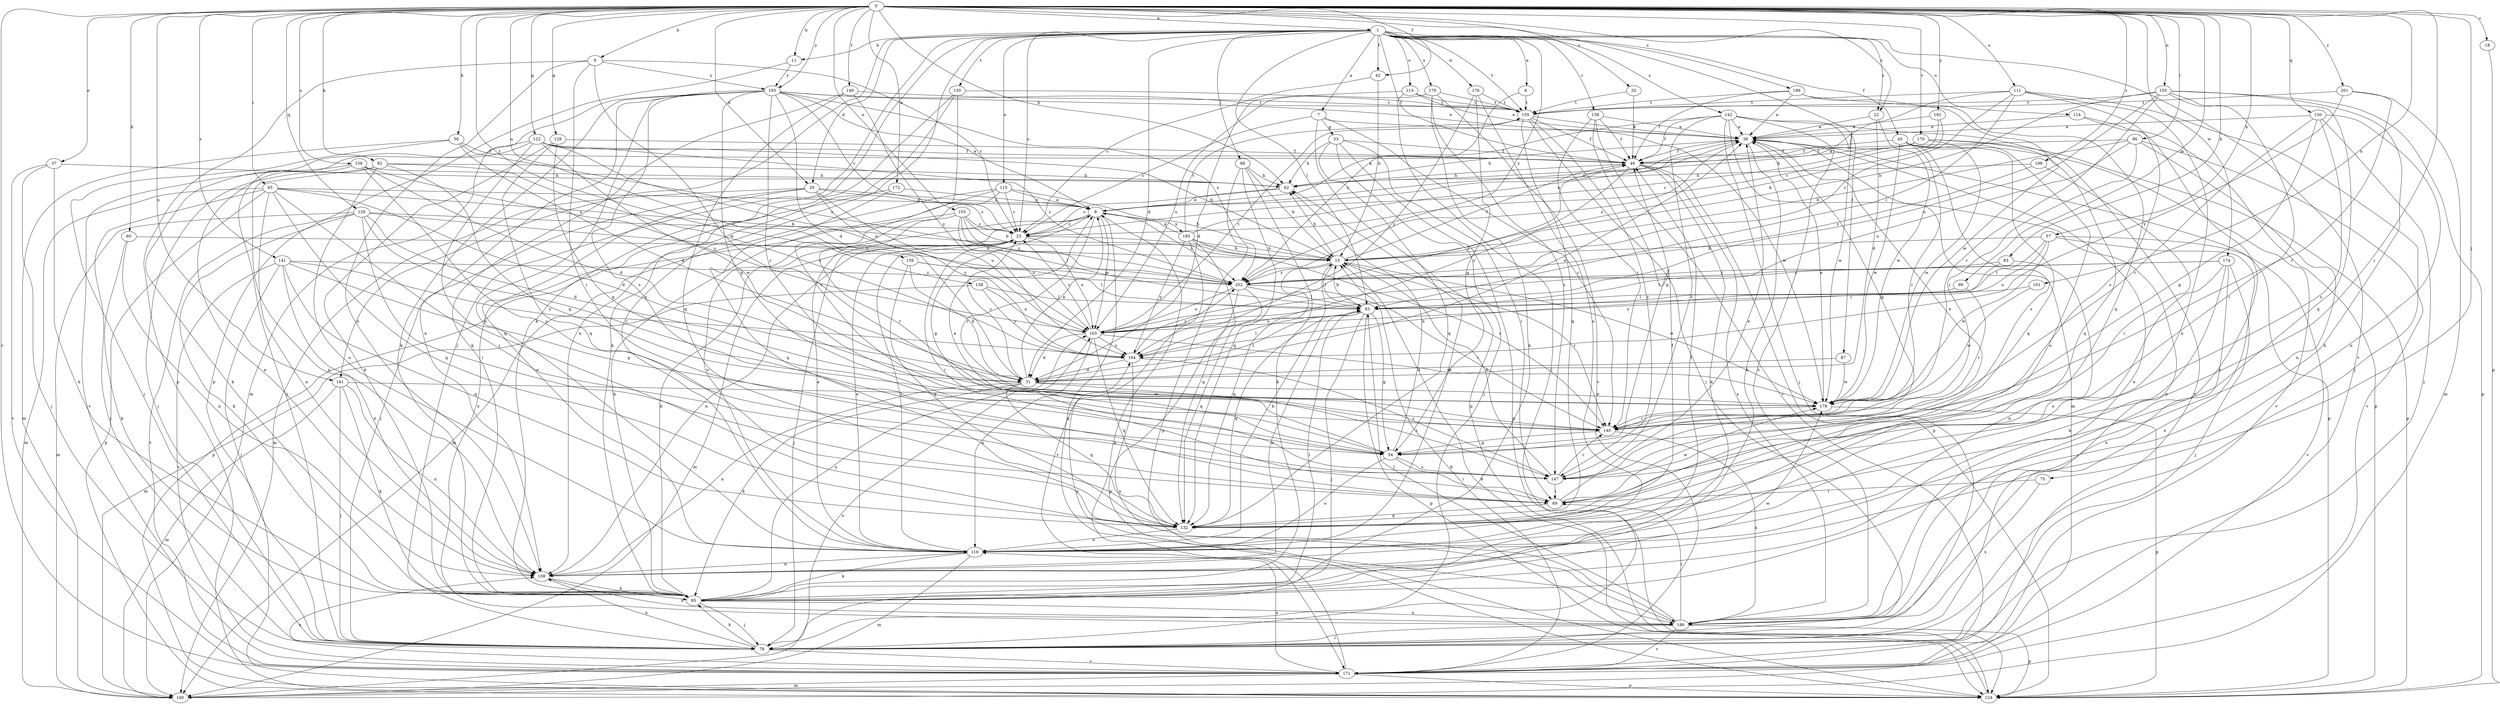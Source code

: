 strict digraph  {
0;
1;
6;
7;
8;
9;
11;
15;
18;
20;
22;
23;
29;
31;
37;
38;
42;
45;
46;
53;
54;
56;
57;
60;
62;
65;
69;
75;
78;
82;
83;
85;
86;
87;
88;
93;
99;
100;
101;
103;
105;
108;
111;
113;
114;
115;
116;
122;
124;
128;
129;
130;
132;
138;
139;
140;
141;
142;
147;
149;
150;
155;
158;
159;
161;
163;
170;
171;
172;
174;
176;
178;
179;
185;
186;
192;
193;
194;
196;
198;
201;
202;
0 -> 1  [label=a];
0 -> 9  [label=b];
0 -> 11  [label=b];
0 -> 18  [label=c];
0 -> 20  [label=c];
0 -> 22  [label=c];
0 -> 29  [label=d];
0 -> 37  [label=e];
0 -> 42  [label=f];
0 -> 56  [label=h];
0 -> 57  [label=h];
0 -> 60  [label=h];
0 -> 62  [label=h];
0 -> 65  [label=i];
0 -> 69  [label=i];
0 -> 75  [label=j];
0 -> 82  [label=k];
0 -> 83  [label=k];
0 -> 86  [label=l];
0 -> 99  [label=m];
0 -> 101  [label=n];
0 -> 103  [label=n];
0 -> 105  [label=n];
0 -> 111  [label=o];
0 -> 122  [label=p];
0 -> 128  [label=q];
0 -> 129  [label=q];
0 -> 130  [label=q];
0 -> 138  [label=r];
0 -> 141  [label=s];
0 -> 149  [label=t];
0 -> 158  [label=u];
0 -> 159  [label=u];
0 -> 161  [label=u];
0 -> 170  [label=v];
0 -> 171  [label=v];
0 -> 172  [label=w];
0 -> 174  [label=w];
0 -> 192  [label=y];
0 -> 193  [label=y];
0 -> 196  [label=z];
0 -> 198  [label=z];
0 -> 201  [label=z];
1 -> 6  [label=a];
1 -> 7  [label=a];
1 -> 11  [label=b];
1 -> 22  [label=c];
1 -> 23  [label=c];
1 -> 29  [label=d];
1 -> 31  [label=d];
1 -> 42  [label=f];
1 -> 45  [label=f];
1 -> 46  [label=f];
1 -> 78  [label=j];
1 -> 85  [label=k];
1 -> 87  [label=l];
1 -> 88  [label=l];
1 -> 93  [label=l];
1 -> 113  [label=o];
1 -> 114  [label=o];
1 -> 115  [label=o];
1 -> 116  [label=o];
1 -> 139  [label=r];
1 -> 142  [label=s];
1 -> 150  [label=t];
1 -> 155  [label=t];
1 -> 161  [label=u];
1 -> 171  [label=v];
1 -> 176  [label=w];
1 -> 179  [label=x];
1 -> 202  [label=z];
6 -> 155  [label=t];
6 -> 202  [label=z];
7 -> 23  [label=c];
7 -> 53  [label=g];
7 -> 124  [label=p];
7 -> 140  [label=r];
7 -> 178  [label=w];
8 -> 23  [label=c];
8 -> 38  [label=e];
8 -> 54  [label=g];
8 -> 85  [label=k];
8 -> 140  [label=r];
8 -> 163  [label=u];
8 -> 185  [label=x];
8 -> 186  [label=x];
8 -> 202  [label=z];
9 -> 23  [label=c];
9 -> 69  [label=i];
9 -> 108  [label=n];
9 -> 124  [label=p];
9 -> 178  [label=w];
9 -> 193  [label=y];
11 -> 124  [label=p];
11 -> 193  [label=y];
15 -> 46  [label=f];
15 -> 62  [label=h];
15 -> 93  [label=l];
15 -> 132  [label=q];
15 -> 140  [label=r];
15 -> 178  [label=w];
15 -> 202  [label=z];
18 -> 124  [label=p];
20 -> 46  [label=f];
20 -> 155  [label=t];
22 -> 31  [label=d];
22 -> 38  [label=e];
22 -> 178  [label=w];
23 -> 15  [label=b];
23 -> 69  [label=i];
23 -> 78  [label=j];
23 -> 100  [label=m];
23 -> 108  [label=n];
23 -> 116  [label=o];
23 -> 163  [label=u];
29 -> 8  [label=a];
29 -> 23  [label=c];
29 -> 78  [label=j];
29 -> 100  [label=m];
29 -> 116  [label=o];
29 -> 163  [label=u];
29 -> 194  [label=y];
31 -> 8  [label=a];
31 -> 23  [label=c];
31 -> 38  [label=e];
31 -> 85  [label=k];
31 -> 93  [label=l];
31 -> 108  [label=n];
31 -> 132  [label=q];
31 -> 147  [label=s];
31 -> 178  [label=w];
37 -> 62  [label=h];
37 -> 78  [label=j];
37 -> 85  [label=k];
37 -> 171  [label=v];
38 -> 46  [label=f];
38 -> 54  [label=g];
38 -> 62  [label=h];
38 -> 85  [label=k];
38 -> 124  [label=p];
38 -> 202  [label=z];
42 -> 15  [label=b];
42 -> 23  [label=c];
45 -> 46  [label=f];
45 -> 116  [label=o];
45 -> 132  [label=q];
45 -> 140  [label=r];
45 -> 147  [label=s];
45 -> 171  [label=v];
45 -> 178  [label=w];
46 -> 62  [label=h];
46 -> 85  [label=k];
46 -> 124  [label=p];
46 -> 186  [label=x];
46 -> 194  [label=y];
53 -> 46  [label=f];
53 -> 62  [label=h];
53 -> 69  [label=i];
53 -> 78  [label=j];
53 -> 124  [label=p];
53 -> 132  [label=q];
54 -> 8  [label=a];
54 -> 62  [label=h];
54 -> 69  [label=i];
54 -> 116  [label=o];
54 -> 147  [label=s];
56 -> 31  [label=d];
56 -> 46  [label=f];
56 -> 78  [label=j];
56 -> 100  [label=m];
56 -> 202  [label=z];
57 -> 15  [label=b];
57 -> 93  [label=l];
57 -> 163  [label=u];
57 -> 171  [label=v];
57 -> 178  [label=w];
57 -> 186  [label=x];
60 -> 15  [label=b];
60 -> 85  [label=k];
60 -> 108  [label=n];
62 -> 8  [label=a];
62 -> 23  [label=c];
65 -> 8  [label=a];
65 -> 15  [label=b];
65 -> 31  [label=d];
65 -> 69  [label=i];
65 -> 78  [label=j];
65 -> 100  [label=m];
65 -> 108  [label=n];
65 -> 124  [label=p];
65 -> 132  [label=q];
69 -> 38  [label=e];
69 -> 132  [label=q];
69 -> 178  [label=w];
75 -> 69  [label=i];
75 -> 186  [label=x];
78 -> 38  [label=e];
78 -> 85  [label=k];
78 -> 108  [label=n];
78 -> 171  [label=v];
82 -> 54  [label=g];
82 -> 62  [label=h];
82 -> 78  [label=j];
82 -> 108  [label=n];
82 -> 116  [label=o];
82 -> 194  [label=y];
83 -> 108  [label=n];
83 -> 194  [label=y];
83 -> 202  [label=z];
85 -> 78  [label=j];
85 -> 93  [label=l];
85 -> 163  [label=u];
85 -> 178  [label=w];
85 -> 186  [label=x];
86 -> 15  [label=b];
86 -> 46  [label=f];
86 -> 108  [label=n];
86 -> 140  [label=r];
86 -> 163  [label=u];
86 -> 171  [label=v];
87 -> 31  [label=d];
87 -> 178  [label=w];
88 -> 15  [label=b];
88 -> 62  [label=h];
88 -> 85  [label=k];
88 -> 124  [label=p];
88 -> 132  [label=q];
93 -> 15  [label=b];
93 -> 54  [label=g];
93 -> 78  [label=j];
93 -> 108  [label=n];
93 -> 124  [label=p];
93 -> 132  [label=q];
93 -> 163  [label=u];
99 -> 93  [label=l];
99 -> 140  [label=r];
100 -> 163  [label=u];
101 -> 93  [label=l];
101 -> 178  [label=w];
103 -> 15  [label=b];
103 -> 23  [label=c];
103 -> 93  [label=l];
103 -> 124  [label=p];
103 -> 140  [label=r];
103 -> 163  [label=u];
103 -> 202  [label=z];
105 -> 15  [label=b];
105 -> 69  [label=i];
105 -> 85  [label=k];
105 -> 124  [label=p];
105 -> 132  [label=q];
105 -> 140  [label=r];
105 -> 155  [label=t];
105 -> 163  [label=u];
108 -> 85  [label=k];
108 -> 186  [label=x];
111 -> 8  [label=a];
111 -> 78  [label=j];
111 -> 93  [label=l];
111 -> 108  [label=n];
111 -> 147  [label=s];
111 -> 155  [label=t];
111 -> 202  [label=z];
113 -> 31  [label=d];
113 -> 38  [label=e];
113 -> 78  [label=j];
113 -> 155  [label=t];
114 -> 38  [label=e];
114 -> 124  [label=p];
114 -> 186  [label=x];
115 -> 8  [label=a];
115 -> 15  [label=b];
115 -> 23  [label=c];
115 -> 85  [label=k];
115 -> 100  [label=m];
115 -> 116  [label=o];
116 -> 8  [label=a];
116 -> 15  [label=b];
116 -> 23  [label=c];
116 -> 46  [label=f];
116 -> 62  [label=h];
116 -> 85  [label=k];
116 -> 100  [label=m];
116 -> 108  [label=n];
122 -> 15  [label=b];
122 -> 46  [label=f];
122 -> 78  [label=j];
122 -> 132  [label=q];
122 -> 163  [label=u];
122 -> 171  [label=v];
122 -> 178  [label=w];
122 -> 202  [label=z];
124 -> 15  [label=b];
128 -> 46  [label=f];
128 -> 54  [label=g];
128 -> 85  [label=k];
128 -> 132  [label=q];
129 -> 23  [label=c];
129 -> 31  [label=d];
129 -> 69  [label=i];
129 -> 85  [label=k];
129 -> 100  [label=m];
129 -> 140  [label=r];
129 -> 171  [label=v];
129 -> 202  [label=z];
130 -> 38  [label=e];
130 -> 54  [label=g];
130 -> 78  [label=j];
130 -> 108  [label=n];
130 -> 140  [label=r];
130 -> 147  [label=s];
132 -> 46  [label=f];
132 -> 116  [label=o];
138 -> 93  [label=l];
138 -> 100  [label=m];
138 -> 163  [label=u];
138 -> 194  [label=y];
139 -> 38  [label=e];
139 -> 46  [label=f];
139 -> 54  [label=g];
139 -> 140  [label=r];
139 -> 171  [label=v];
140 -> 54  [label=g];
140 -> 186  [label=x];
141 -> 54  [label=g];
141 -> 78  [label=j];
141 -> 108  [label=n];
141 -> 132  [label=q];
141 -> 171  [label=v];
141 -> 194  [label=y];
141 -> 202  [label=z];
142 -> 8  [label=a];
142 -> 38  [label=e];
142 -> 46  [label=f];
142 -> 78  [label=j];
142 -> 100  [label=m];
142 -> 147  [label=s];
142 -> 171  [label=v];
142 -> 178  [label=w];
142 -> 186  [label=x];
147 -> 15  [label=b];
147 -> 38  [label=e];
147 -> 69  [label=i];
147 -> 140  [label=r];
149 -> 85  [label=k];
149 -> 132  [label=q];
149 -> 155  [label=t];
149 -> 194  [label=y];
150 -> 85  [label=k];
150 -> 108  [label=n];
150 -> 147  [label=s];
150 -> 155  [label=t];
155 -> 38  [label=e];
155 -> 46  [label=f];
155 -> 78  [label=j];
155 -> 132  [label=q];
155 -> 147  [label=s];
158 -> 31  [label=d];
158 -> 62  [label=h];
158 -> 85  [label=k];
158 -> 108  [label=n];
158 -> 147  [label=s];
158 -> 163  [label=u];
159 -> 31  [label=d];
159 -> 93  [label=l];
159 -> 132  [label=q];
159 -> 202  [label=z];
161 -> 78  [label=j];
161 -> 85  [label=k];
161 -> 100  [label=m];
161 -> 108  [label=n];
161 -> 178  [label=w];
163 -> 23  [label=c];
163 -> 31  [label=d];
163 -> 46  [label=f];
163 -> 116  [label=o];
163 -> 132  [label=q];
163 -> 155  [label=t];
163 -> 178  [label=w];
163 -> 194  [label=y];
170 -> 23  [label=c];
170 -> 46  [label=f];
170 -> 62  [label=h];
170 -> 124  [label=p];
170 -> 132  [label=q];
170 -> 178  [label=w];
171 -> 8  [label=a];
171 -> 15  [label=b];
171 -> 100  [label=m];
171 -> 108  [label=n];
171 -> 116  [label=o];
171 -> 124  [label=p];
172 -> 8  [label=a];
172 -> 132  [label=q];
172 -> 186  [label=x];
174 -> 78  [label=j];
174 -> 85  [label=k];
174 -> 93  [label=l];
174 -> 116  [label=o];
174 -> 186  [label=x];
174 -> 202  [label=z];
176 -> 54  [label=g];
176 -> 116  [label=o];
176 -> 155  [label=t];
176 -> 194  [label=y];
178 -> 38  [label=e];
178 -> 124  [label=p];
178 -> 140  [label=r];
179 -> 85  [label=k];
179 -> 147  [label=s];
179 -> 155  [label=t];
179 -> 163  [label=u];
179 -> 171  [label=v];
185 -> 8  [label=a];
185 -> 15  [label=b];
185 -> 38  [label=e];
185 -> 132  [label=q];
185 -> 140  [label=r];
185 -> 155  [label=t];
185 -> 171  [label=v];
185 -> 194  [label=y];
186 -> 38  [label=e];
186 -> 69  [label=i];
186 -> 78  [label=j];
186 -> 93  [label=l];
186 -> 124  [label=p];
186 -> 171  [label=v];
186 -> 194  [label=y];
192 -> 15  [label=b];
192 -> 23  [label=c];
192 -> 38  [label=e];
193 -> 8  [label=a];
193 -> 23  [label=c];
193 -> 31  [label=d];
193 -> 38  [label=e];
193 -> 54  [label=g];
193 -> 85  [label=k];
193 -> 100  [label=m];
193 -> 108  [label=n];
193 -> 116  [label=o];
193 -> 140  [label=r];
193 -> 147  [label=s];
193 -> 155  [label=t];
193 -> 202  [label=z];
194 -> 31  [label=d];
194 -> 93  [label=l];
194 -> 147  [label=s];
194 -> 186  [label=x];
194 -> 202  [label=z];
196 -> 38  [label=e];
196 -> 46  [label=f];
196 -> 132  [label=q];
196 -> 155  [label=t];
196 -> 178  [label=w];
198 -> 62  [label=h];
198 -> 69  [label=i];
198 -> 202  [label=z];
201 -> 100  [label=m];
201 -> 140  [label=r];
201 -> 155  [label=t];
201 -> 194  [label=y];
202 -> 93  [label=l];
202 -> 124  [label=p];
202 -> 132  [label=q];
202 -> 140  [label=r];
202 -> 163  [label=u];
}
